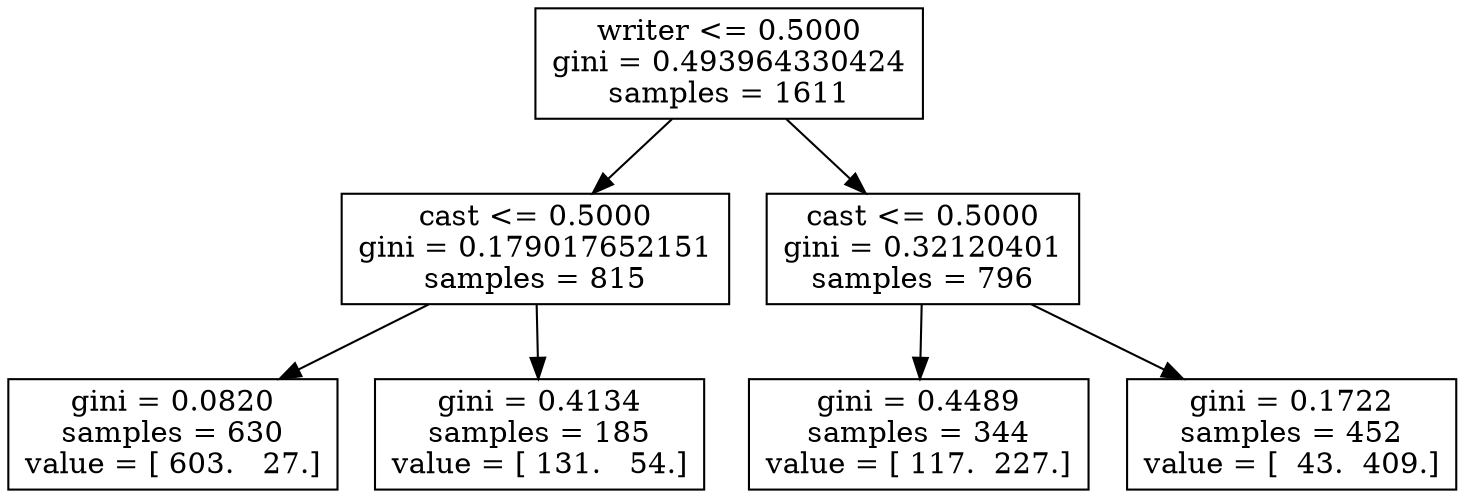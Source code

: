 digraph Tree {
0 [label="writer <= 0.5000\ngini = 0.493964330424\nsamples = 1611", shape="box"] ;
1 [label="cast <= 0.5000\ngini = 0.179017652151\nsamples = 815", shape="box"] ;
0 -> 1 ;
2 [label="gini = 0.0820\nsamples = 630\nvalue = [ 603.   27.]", shape="box"] ;
1 -> 2 ;
3 [label="gini = 0.4134\nsamples = 185\nvalue = [ 131.   54.]", shape="box"] ;
1 -> 3 ;
4 [label="cast <= 0.5000\ngini = 0.32120401\nsamples = 796", shape="box"] ;
0 -> 4 ;
5 [label="gini = 0.4489\nsamples = 344\nvalue = [ 117.  227.]", shape="box"] ;
4 -> 5 ;
6 [label="gini = 0.1722\nsamples = 452\nvalue = [  43.  409.]", shape="box"] ;
4 -> 6 ;
}